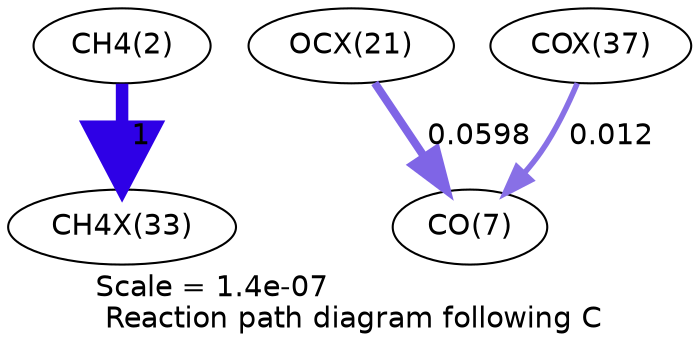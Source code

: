 digraph reaction_paths {
center=1;
s4 -> s77[fontname="Helvetica", penwidth=6, arrowsize=3, color="0.7, 1.5, 0.9"
, label=" 1"];
s72 -> s9[fontname="Helvetica", penwidth=3.87, arrowsize=1.94, color="0.7, 0.56, 0.9"
, label=" 0.0598"];
s80 -> s9[fontname="Helvetica", penwidth=2.66, arrowsize=1.33, color="0.7, 0.512, 0.9"
, label=" 0.012"];
s4 [ fontname="Helvetica", label="CH4(2)"];
s9 [ fontname="Helvetica", label="CO(7)"];
s72 [ fontname="Helvetica", label="OCX(21)"];
s77 [ fontname="Helvetica", label="CH4X(33)"];
s80 [ fontname="Helvetica", label="COX(37)"];
 label = "Scale = 1.4e-07\l Reaction path diagram following C";
 fontname = "Helvetica";
}
